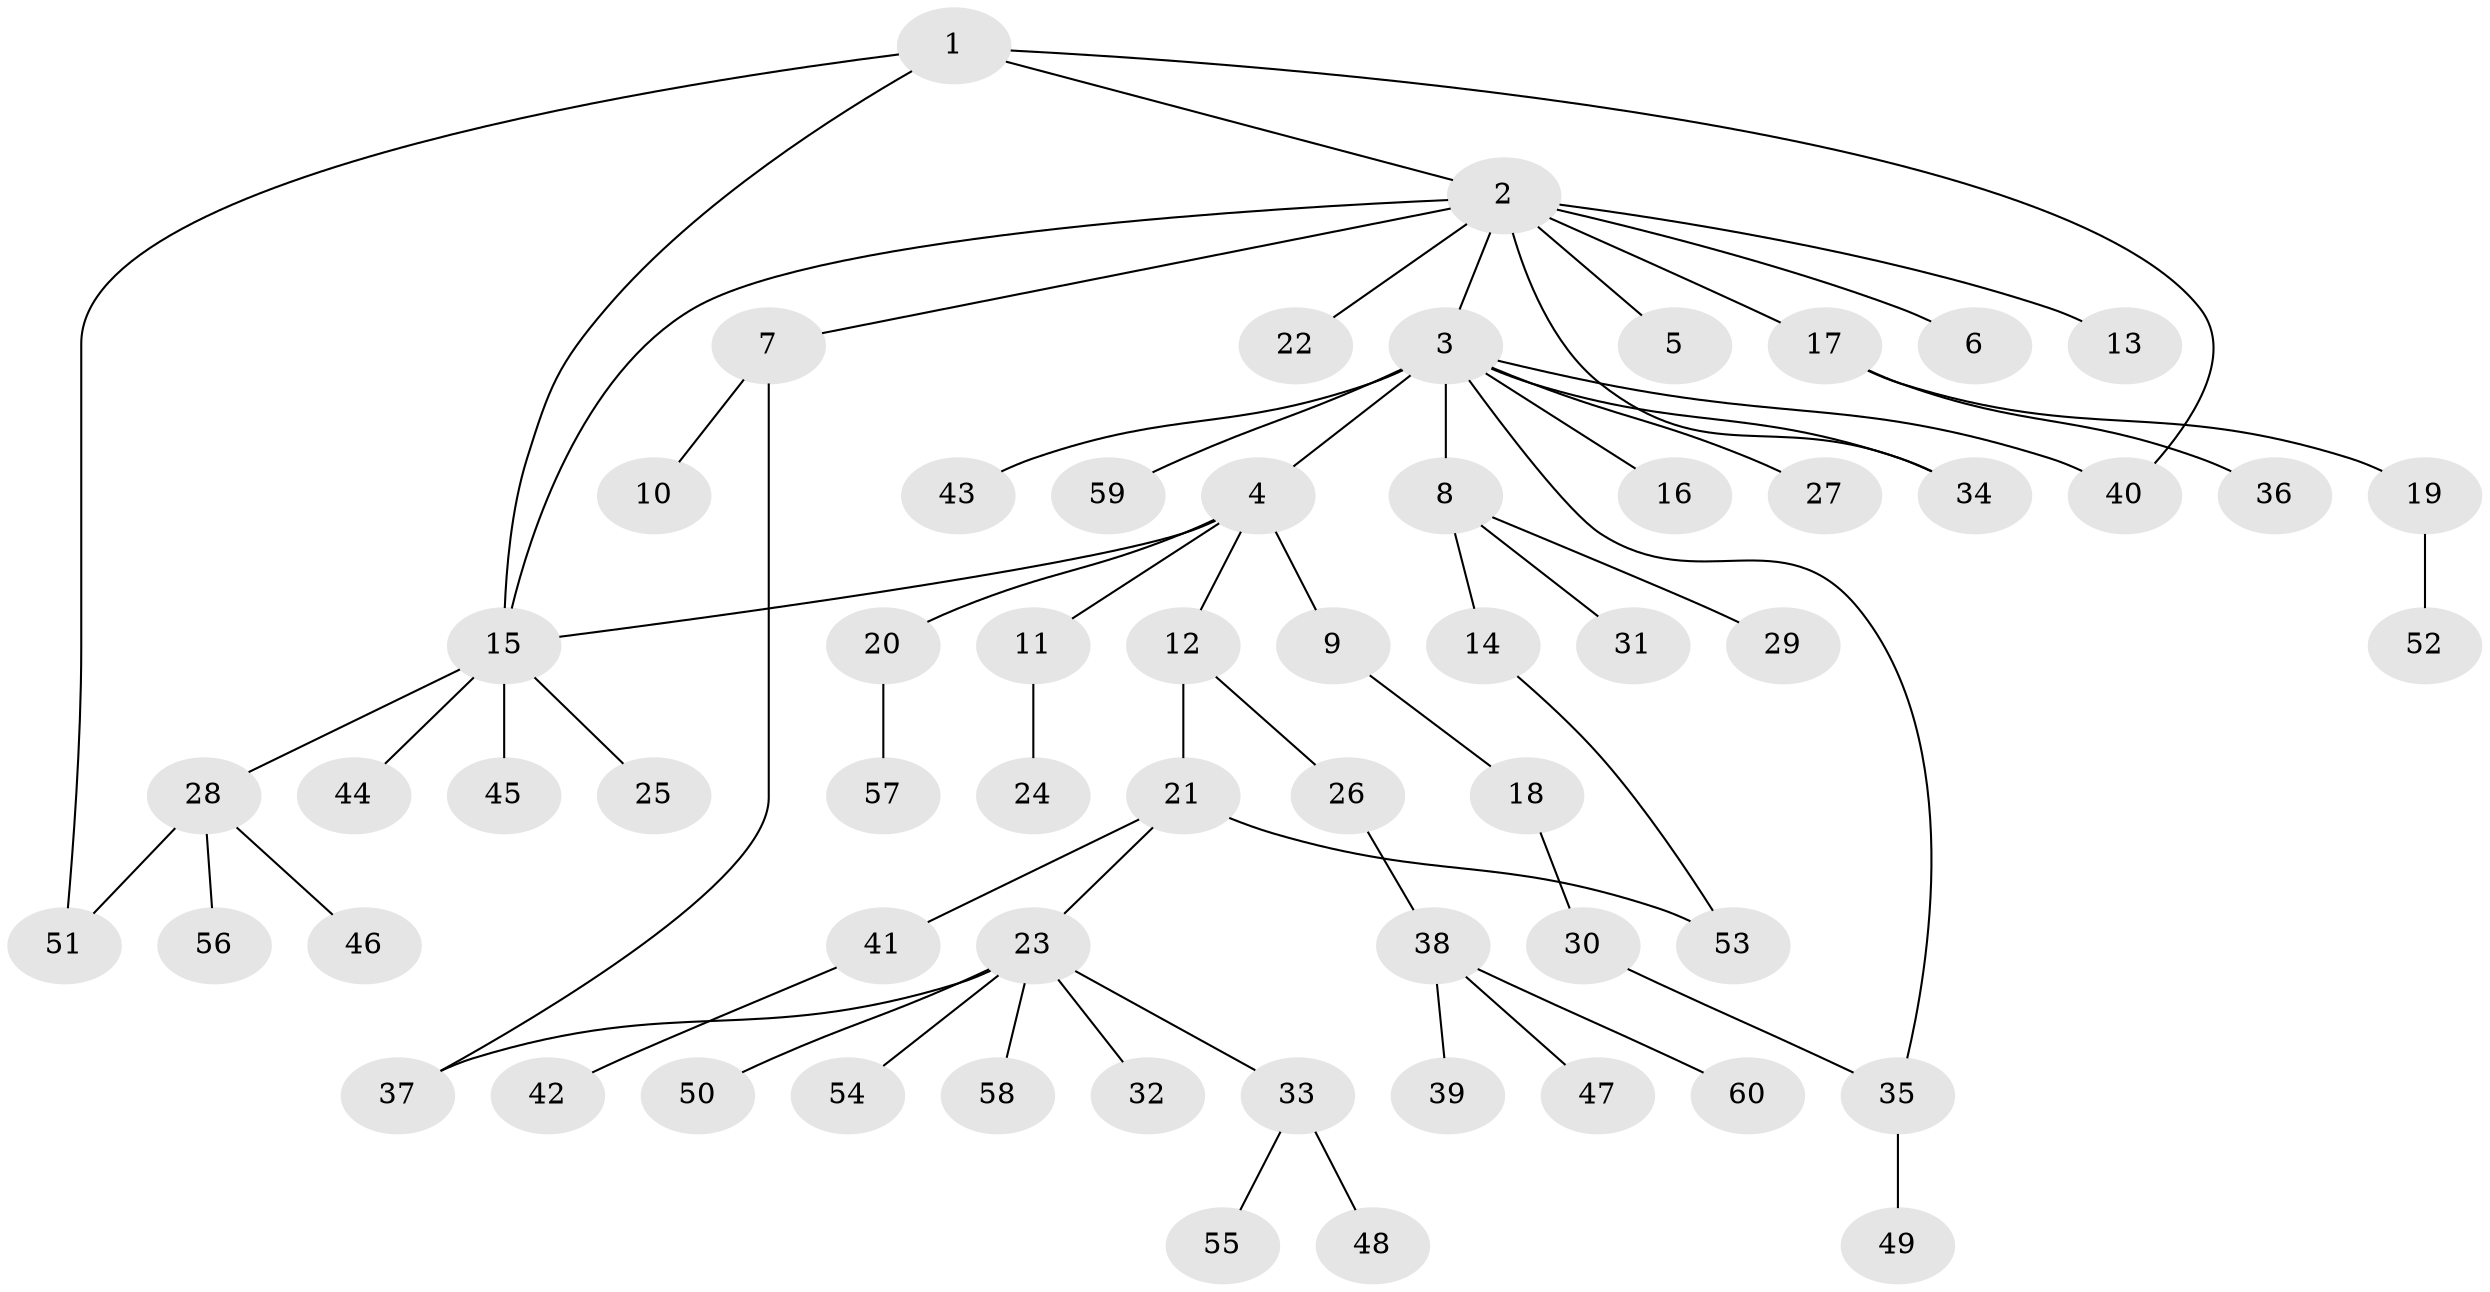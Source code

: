 // coarse degree distribution, {8: 0.03333333333333333, 1: 0.7666666666666667, 7: 0.06666666666666667, 2: 0.06666666666666667, 3: 0.03333333333333333, 12: 0.03333333333333333}
// Generated by graph-tools (version 1.1) at 2025/50/03/04/25 21:50:45]
// undirected, 60 vertices, 67 edges
graph export_dot {
graph [start="1"]
  node [color=gray90,style=filled];
  1;
  2;
  3;
  4;
  5;
  6;
  7;
  8;
  9;
  10;
  11;
  12;
  13;
  14;
  15;
  16;
  17;
  18;
  19;
  20;
  21;
  22;
  23;
  24;
  25;
  26;
  27;
  28;
  29;
  30;
  31;
  32;
  33;
  34;
  35;
  36;
  37;
  38;
  39;
  40;
  41;
  42;
  43;
  44;
  45;
  46;
  47;
  48;
  49;
  50;
  51;
  52;
  53;
  54;
  55;
  56;
  57;
  58;
  59;
  60;
  1 -- 2;
  1 -- 15;
  1 -- 40;
  1 -- 51;
  2 -- 3;
  2 -- 5;
  2 -- 6;
  2 -- 7;
  2 -- 13;
  2 -- 15;
  2 -- 17;
  2 -- 22;
  2 -- 34;
  3 -- 4;
  3 -- 8;
  3 -- 16;
  3 -- 27;
  3 -- 34;
  3 -- 35;
  3 -- 40;
  3 -- 43;
  3 -- 59;
  4 -- 9;
  4 -- 11;
  4 -- 12;
  4 -- 15;
  4 -- 20;
  7 -- 10;
  7 -- 37;
  8 -- 14;
  8 -- 29;
  8 -- 31;
  9 -- 18;
  11 -- 24;
  12 -- 21;
  12 -- 26;
  14 -- 53;
  15 -- 25;
  15 -- 28;
  15 -- 44;
  15 -- 45;
  17 -- 19;
  17 -- 36;
  18 -- 30;
  19 -- 52;
  20 -- 57;
  21 -- 23;
  21 -- 41;
  21 -- 53;
  23 -- 32;
  23 -- 33;
  23 -- 37;
  23 -- 50;
  23 -- 54;
  23 -- 58;
  26 -- 38;
  28 -- 46;
  28 -- 51;
  28 -- 56;
  30 -- 35;
  33 -- 48;
  33 -- 55;
  35 -- 49;
  38 -- 39;
  38 -- 47;
  38 -- 60;
  41 -- 42;
}
